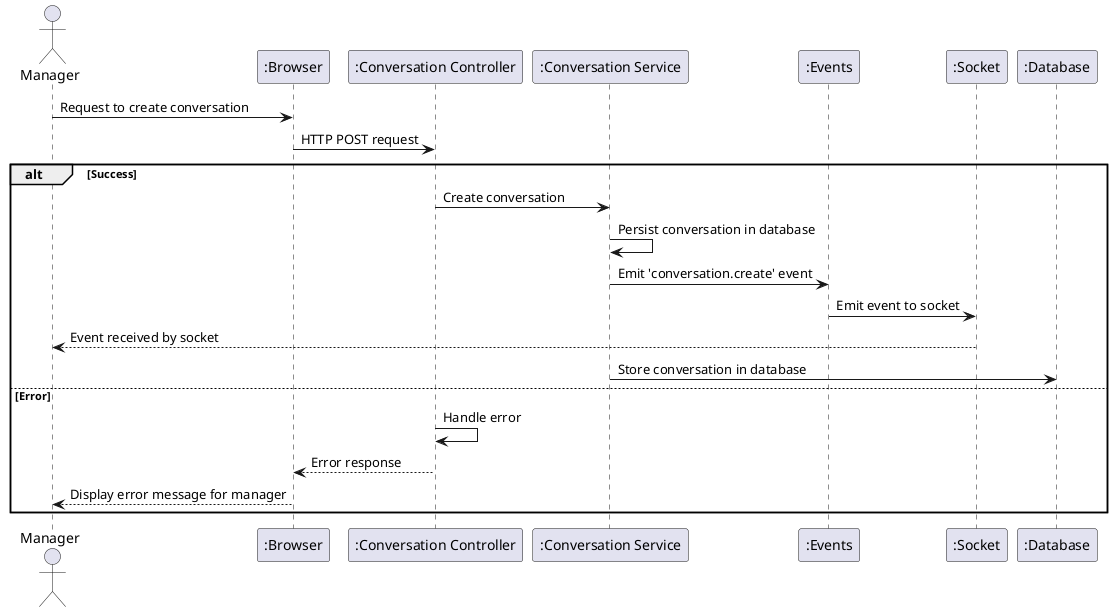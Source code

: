 @startuml

actor Manager as user
participant ":Browser" as a
participant ":Conversation Controller" as b
participant ":Conversation Service" as c
participant ":Events" as d
participant ":Socket" as e
participant ":Database" as f

user -> a: Request to create conversation
a -> b: HTTP POST request
alt Success
    b -> c: Create conversation
    c -> c: Persist conversation in database
    c -> d: Emit 'conversation.create' event
    d -> e: Emit event to socket
    e --> user: Event received by socket
    c -> f: Store conversation in database
else Error
    b -> b: Handle error
    b --> a: Error response
    a --> user: Display error message for manager
end
@enduml
